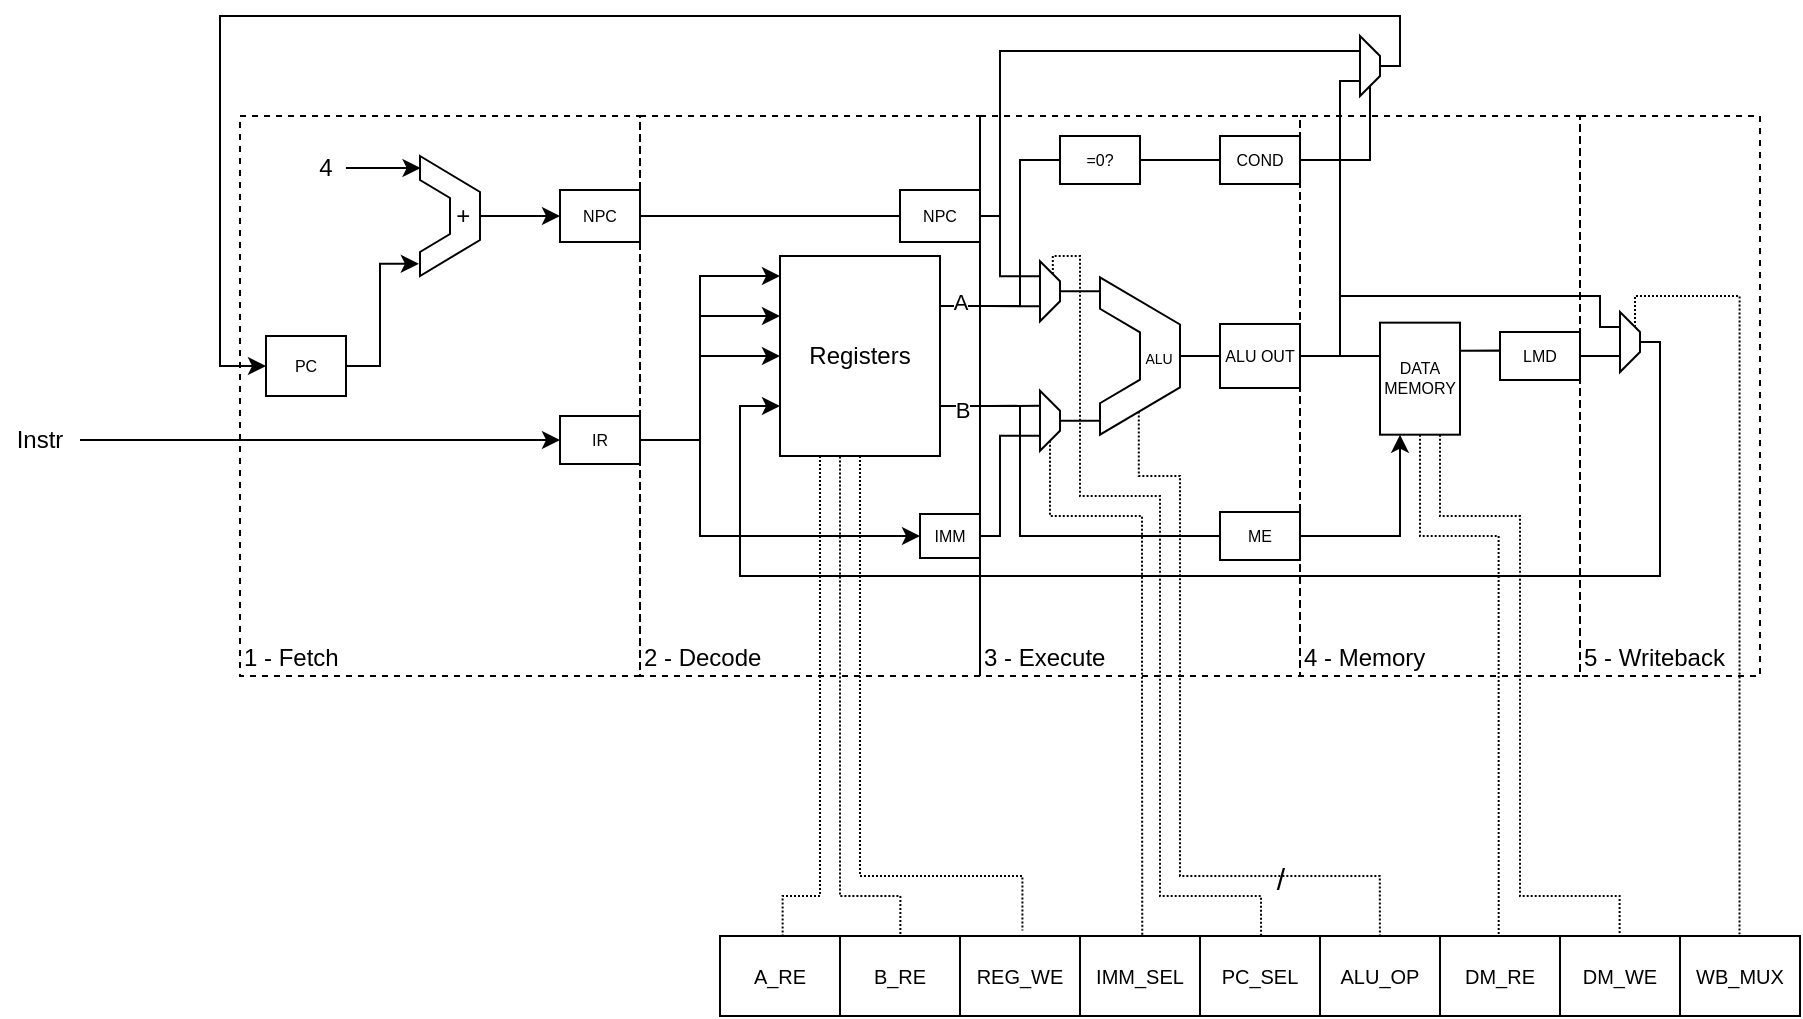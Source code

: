 <mxfile version="20.2.0" type="device"><diagram id="1nVtLDaKGcqMPuXJcWt8" name="Page-1"><mxGraphModel dx="1094" dy="596" grid="1" gridSize="10" guides="1" tooltips="1" connect="1" arrows="1" fold="1" page="1" pageScale="1" pageWidth="850" pageHeight="1100" math="0" shadow="0"><root><mxCell id="0"/><mxCell id="1" parent="0"/><mxCell id="x1ynW58VEcnk9TKtg5Ro-52" value="" style="endArrow=none;html=1;rounded=0;fontSize=7;exitX=1;exitY=0.25;exitDx=0;exitDy=0;entryX=0;entryY=0.5;entryDx=0;entryDy=0;" edge="1" parent="1" source="x1ynW58VEcnk9TKtg5Ro-15" target="x1ynW58VEcnk9TKtg5Ro-50"><mxGeometry width="50" height="50" relative="1" as="geometry"><mxPoint x="480" y="510" as="sourcePoint"/><mxPoint x="530" y="440" as="targetPoint"/><Array as="points"><mxPoint x="520" y="505"/><mxPoint x="520" y="432"/></Array></mxGeometry></mxCell><mxCell id="x1ynW58VEcnk9TKtg5Ro-49" value="" style="endArrow=none;html=1;rounded=0;fontSize=7;entryX=0;entryY=0.5;entryDx=0;entryDy=0;exitX=1;exitY=0.75;exitDx=0;exitDy=0;endFill=0;" edge="1" parent="1" source="x1ynW58VEcnk9TKtg5Ro-15" target="x1ynW58VEcnk9TKtg5Ro-48"><mxGeometry width="50" height="50" relative="1" as="geometry"><mxPoint x="660" y="650" as="sourcePoint"/><mxPoint x="710" y="600" as="targetPoint"/><Array as="points"><mxPoint x="520" y="555"/><mxPoint x="520" y="620"/></Array></mxGeometry></mxCell><mxCell id="x1ynW58VEcnk9TKtg5Ro-11" value="Instr" style="text;html=1;strokeColor=none;fillColor=none;align=center;verticalAlign=middle;whiteSpace=wrap;rounded=0;" vertex="1" parent="1"><mxGeometry x="10" y="562" width="40" height="20" as="geometry"/></mxCell><mxCell id="x1ynW58VEcnk9TKtg5Ro-27" style="edgeStyle=orthogonalEdgeStyle;rounded=0;orthogonalLoop=1;jettySize=auto;html=1;exitX=1;exitY=0.25;exitDx=0;exitDy=0;entryX=0.75;entryY=1;entryDx=0;entryDy=0;endArrow=none;endFill=0;align=center;" edge="1" parent="1" source="x1ynW58VEcnk9TKtg5Ro-15" target="x1ynW58VEcnk9TKtg5Ro-34"><mxGeometry relative="1" as="geometry"><mxPoint x="520" y="495" as="targetPoint"/></mxGeometry></mxCell><mxCell id="x1ynW58VEcnk9TKtg5Ro-29" value="A" style="edgeLabel;html=1;align=center;verticalAlign=middle;resizable=0;points=[];" vertex="1" connectable="0" parent="x1ynW58VEcnk9TKtg5Ro-27"><mxGeometry x="0.311" y="1" relative="1" as="geometry"><mxPoint x="-23" y="-1" as="offset"/></mxGeometry></mxCell><mxCell id="x1ynW58VEcnk9TKtg5Ro-28" style="edgeStyle=orthogonalEdgeStyle;rounded=0;orthogonalLoop=1;jettySize=auto;html=1;exitX=1;exitY=0.75;exitDx=0;exitDy=0;entryX=0.25;entryY=1;entryDx=0;entryDy=0;endArrow=none;endFill=0;" edge="1" parent="1" source="x1ynW58VEcnk9TKtg5Ro-15" target="x1ynW58VEcnk9TKtg5Ro-35"><mxGeometry relative="1" as="geometry"><mxPoint x="520" y="545" as="targetPoint"/></mxGeometry></mxCell><mxCell id="x1ynW58VEcnk9TKtg5Ro-30" value="B" style="edgeLabel;html=1;align=center;verticalAlign=middle;resizable=0;points=[];" vertex="1" connectable="0" parent="x1ynW58VEcnk9TKtg5Ro-28"><mxGeometry x="0.212" y="-1" relative="1" as="geometry"><mxPoint x="-20" y="1" as="offset"/></mxGeometry></mxCell><mxCell id="x1ynW58VEcnk9TKtg5Ro-90" style="edgeStyle=orthogonalEdgeStyle;rounded=0;orthogonalLoop=1;jettySize=auto;html=1;fontSize=8;endArrow=none;endFill=0;entryX=0.5;entryY=0;entryDx=0;entryDy=0;startArrow=classic;startFill=1;exitX=0;exitY=0.75;exitDx=0;exitDy=0;" edge="1" parent="1" source="x1ynW58VEcnk9TKtg5Ro-15" target="x1ynW58VEcnk9TKtg5Ro-100"><mxGeometry relative="1" as="geometry"><mxPoint x="730" y="670" as="targetPoint"/><mxPoint x="380" y="550" as="sourcePoint"/><Array as="points"><mxPoint x="380" y="555"/><mxPoint x="380" y="640"/><mxPoint x="840" y="640"/><mxPoint x="840" y="523"/></Array></mxGeometry></mxCell><mxCell id="x1ynW58VEcnk9TKtg5Ro-116" style="edgeStyle=orthogonalEdgeStyle;rounded=0;orthogonalLoop=1;jettySize=auto;html=1;exitX=0.5;exitY=1;exitDx=0;exitDy=0;dashed=1;dashPattern=1 1;fontSize=10;startArrow=none;startFill=0;endArrow=none;endFill=0;entryX=0.28;entryY=-0.07;entryDx=0;entryDy=0;entryPerimeter=0;" edge="1" parent="1" source="x1ynW58VEcnk9TKtg5Ro-15" target="x1ynW58VEcnk9TKtg5Ro-79"><mxGeometry relative="1" as="geometry"><mxPoint x="480" y="750" as="targetPoint"/><Array as="points"><mxPoint x="440" y="790"/><mxPoint x="521" y="790"/></Array></mxGeometry></mxCell><mxCell id="x1ynW58VEcnk9TKtg5Ro-15" value="Registers" style="rounded=0;whiteSpace=wrap;html=1;" vertex="1" parent="1"><mxGeometry x="400" y="480" width="80" height="100" as="geometry"/></mxCell><mxCell id="x1ynW58VEcnk9TKtg5Ro-19" value="" style="endArrow=classic;html=1;rounded=0;entryX=0;entryY=0.1;entryDx=0;entryDy=0;exitX=1;exitY=0.5;exitDx=0;exitDy=0;entryPerimeter=0;" edge="1" parent="1" source="x1ynW58VEcnk9TKtg5Ro-10" target="x1ynW58VEcnk9TKtg5Ro-15"><mxGeometry width="50" height="50" relative="1" as="geometry"><mxPoint x="360" y="520" as="sourcePoint"/><mxPoint x="590" y="525" as="targetPoint"/><Array as="points"><mxPoint x="360" y="572"/><mxPoint x="360" y="490"/></Array></mxGeometry></mxCell><mxCell id="x1ynW58VEcnk9TKtg5Ro-21" value="1 - Fetch" style="group;dashed=1;strokeWidth=1;strokeColor=default;align=left;verticalAlign=bottom;rounded=0;container=0;" vertex="1" connectable="0" parent="1"><mxGeometry x="130" y="410" width="200" height="280" as="geometry"/></mxCell><mxCell id="x1ynW58VEcnk9TKtg5Ro-42" style="edgeStyle=orthogonalEdgeStyle;rounded=0;orthogonalLoop=1;jettySize=auto;html=1;exitX=1;exitY=0.5;exitDx=0;exitDy=0;entryX=0;entryY=0.5;entryDx=0;entryDy=0;fontSize=7;endArrow=none;endFill=0;" edge="1" parent="1" source="x1ynW58VEcnk9TKtg5Ro-26" target="x1ynW58VEcnk9TKtg5Ro-41"><mxGeometry relative="1" as="geometry"/></mxCell><mxCell id="x1ynW58VEcnk9TKtg5Ro-120" style="edgeStyle=orthogonalEdgeStyle;rounded=0;orthogonalLoop=1;jettySize=auto;html=1;exitX=0.485;exitY=0.853;exitDx=0;exitDy=0;entryX=0.611;entryY=0;entryDx=0;entryDy=0;entryPerimeter=0;dashed=1;dashPattern=1 1;fontSize=10;startArrow=none;startFill=0;endArrow=none;endFill=0;exitPerimeter=0;" edge="1" parent="1" source="x1ynW58VEcnk9TKtg5Ro-26" target="x1ynW58VEcnk9TKtg5Ro-79"><mxGeometry relative="1" as="geometry"><Array as="points"><mxPoint x="579" y="590"/><mxPoint x="600" y="590"/><mxPoint x="600" y="790"/><mxPoint x="700" y="790"/></Array></mxGeometry></mxCell><mxCell id="x1ynW58VEcnk9TKtg5Ro-121" value="/" style="edgeLabel;html=1;align=center;verticalAlign=middle;resizable=0;points=[];fontSize=15;labelBackgroundColor=none;" vertex="1" connectable="0" parent="x1ynW58VEcnk9TKtg5Ro-120"><mxGeometry x="0.734" y="-1" relative="1" as="geometry"><mxPoint x="-29" as="offset"/></mxGeometry></mxCell><mxCell id="x1ynW58VEcnk9TKtg5Ro-26" value="&lt;font style=&quot;font-size: 7px;&quot;&gt;&amp;nbsp;&amp;nbsp; &amp;nbsp; &amp;nbsp; &amp;nbsp;&amp;nbsp; ALU&lt;/font&gt;" style="shape=stencil(tZXRjoIwEEW/pq+bQsPq6wb1PyqOS2NtSdvV3b93oGCs0I0IJISkc7mHIb1DCcttySsgKS0J25A0TSjFO66vT2tuKyicL164EXwvwSvWGX2Cqzi4liFUCUa4WmVbQr/wmfpieaGVQojQygbKg44wLhR66a+Hta//C1YV8s/gwLRNNtXd68yPbAFqskSnIbPre95OZ6KGvSaL7NQ81ORNJsuxEgsxy/e8OH0b/aMOfVdUO2oDA8JdFlL6AYt9YMXruesJnXzWF/h/moawnVsK9eC+/wxaP5sKWI0FPGWMTvOvx9qz0P+ZTfOzsf7Q/sL+FVLbaHKwHgkPHguDmWs8vcQ2VX+ONIUb);whiteSpace=wrap;html=1;rounded=0;strokeColor=default;strokeWidth=1;fillColor=none;" vertex="1" parent="1"><mxGeometry x="560" y="490.65" width="40" height="78.69" as="geometry"/></mxCell><mxCell id="x1ynW58VEcnk9TKtg5Ro-38" style="edgeStyle=orthogonalEdgeStyle;rounded=0;orthogonalLoop=1;jettySize=auto;html=1;exitX=0.5;exitY=0;exitDx=0;exitDy=0;entryX=0;entryY=0.087;entryDx=0;entryDy=0;entryPerimeter=0;fontSize=7;endArrow=none;endFill=0;" edge="1" parent="1" source="x1ynW58VEcnk9TKtg5Ro-34" target="x1ynW58VEcnk9TKtg5Ro-26"><mxGeometry relative="1" as="geometry"/></mxCell><mxCell id="x1ynW58VEcnk9TKtg5Ro-114" style="edgeStyle=orthogonalEdgeStyle;rounded=0;orthogonalLoop=1;jettySize=auto;html=1;exitX=0.25;exitY=1;exitDx=0;exitDy=0;entryX=0.058;entryY=0.003;entryDx=0;entryDy=0;entryPerimeter=0;fontSize=10;startArrow=none;startFill=0;endArrow=none;endFill=0;dashed=1;dashPattern=1 1;" edge="1" parent="1" source="x1ynW58VEcnk9TKtg5Ro-15" target="x1ynW58VEcnk9TKtg5Ro-79"><mxGeometry relative="1" as="geometry"><Array as="points"><mxPoint x="420" y="800"/><mxPoint x="401" y="800"/></Array></mxGeometry></mxCell><mxCell id="x1ynW58VEcnk9TKtg5Ro-119" style="edgeStyle=orthogonalEdgeStyle;rounded=0;orthogonalLoop=1;jettySize=auto;html=1;exitX=0;exitY=0.25;exitDx=0;exitDy=0;entryX=0.501;entryY=0.011;entryDx=0;entryDy=0;entryPerimeter=0;dashed=1;dashPattern=1 1;fontSize=10;startArrow=none;startFill=0;endArrow=none;endFill=0;" edge="1" parent="1" source="x1ynW58VEcnk9TKtg5Ro-34" target="x1ynW58VEcnk9TKtg5Ro-79"><mxGeometry relative="1" as="geometry"><Array as="points"><mxPoint x="536" y="480"/><mxPoint x="550" y="480"/><mxPoint x="550" y="600"/><mxPoint x="590" y="600"/><mxPoint x="590" y="800"/><mxPoint x="640" y="800"/></Array></mxGeometry></mxCell><mxCell id="x1ynW58VEcnk9TKtg5Ro-34" value="" style="shape=trapezoid;perimeter=trapezoidPerimeter;whiteSpace=wrap;html=1;fixedSize=1;rounded=0;strokeColor=default;strokeWidth=1;fillColor=none;rotation=90;size=10;" vertex="1" parent="1"><mxGeometry x="520" y="492.63" width="30" height="10" as="geometry"/></mxCell><mxCell id="x1ynW58VEcnk9TKtg5Ro-39" style="edgeStyle=orthogonalEdgeStyle;rounded=0;orthogonalLoop=1;jettySize=auto;html=1;exitX=0.5;exitY=0;exitDx=0;exitDy=0;entryX=0;entryY=0.913;entryDx=0;entryDy=0;entryPerimeter=0;fontSize=7;endArrow=none;endFill=0;" edge="1" parent="1" source="x1ynW58VEcnk9TKtg5Ro-35" target="x1ynW58VEcnk9TKtg5Ro-26"><mxGeometry relative="1" as="geometry"/></mxCell><mxCell id="x1ynW58VEcnk9TKtg5Ro-115" style="edgeStyle=orthogonalEdgeStyle;rounded=0;orthogonalLoop=1;jettySize=auto;html=1;exitX=0.375;exitY=1.002;exitDx=0;exitDy=0;entryX=0.167;entryY=-0.023;entryDx=0;entryDy=0;entryPerimeter=0;dashed=1;dashPattern=1 1;fontSize=10;startArrow=none;startFill=0;endArrow=none;endFill=0;exitPerimeter=0;" edge="1" parent="1" source="x1ynW58VEcnk9TKtg5Ro-15" target="x1ynW58VEcnk9TKtg5Ro-79"><mxGeometry relative="1" as="geometry"><Array as="points"><mxPoint x="430" y="800"/><mxPoint x="460" y="800"/></Array></mxGeometry></mxCell><mxCell id="x1ynW58VEcnk9TKtg5Ro-118" style="edgeStyle=orthogonalEdgeStyle;rounded=0;orthogonalLoop=1;jettySize=auto;html=1;exitX=1;exitY=0.5;exitDx=0;exitDy=0;entryX=0.391;entryY=0.011;entryDx=0;entryDy=0;entryPerimeter=0;dashed=1;dashPattern=1 1;fontSize=10;startArrow=none;startFill=0;endArrow=none;endFill=0;" edge="1" parent="1" source="x1ynW58VEcnk9TKtg5Ro-35" target="x1ynW58VEcnk9TKtg5Ro-79"><mxGeometry relative="1" as="geometry"><Array as="points"><mxPoint x="535" y="610"/><mxPoint x="581" y="610"/><mxPoint x="581" y="699"/></Array></mxGeometry></mxCell><mxCell id="x1ynW58VEcnk9TKtg5Ro-35" value="" style="shape=trapezoid;perimeter=trapezoidPerimeter;whiteSpace=wrap;html=1;fixedSize=1;rounded=0;strokeColor=default;strokeWidth=1;fillColor=none;rotation=90;size=10;" vertex="1" parent="1"><mxGeometry x="520" y="557.38" width="30" height="10" as="geometry"/></mxCell><mxCell id="x1ynW58VEcnk9TKtg5Ro-58" style="edgeStyle=orthogonalEdgeStyle;rounded=0;orthogonalLoop=1;jettySize=auto;html=1;exitX=1;exitY=0.5;exitDx=0;exitDy=0;entryX=0.75;entryY=1;entryDx=0;entryDy=0;fontSize=7;endArrow=none;endFill=0;" edge="1" parent="1" source="x1ynW58VEcnk9TKtg5Ro-41" target="x1ynW58VEcnk9TKtg5Ro-56"><mxGeometry relative="1" as="geometry"><Array as="points"><mxPoint x="680" y="530"/><mxPoint x="680" y="393"/></Array></mxGeometry></mxCell><mxCell id="x1ynW58VEcnk9TKtg5Ro-96" style="edgeStyle=orthogonalEdgeStyle;rounded=0;orthogonalLoop=1;jettySize=auto;html=1;exitX=1;exitY=0.5;exitDx=0;exitDy=0;entryX=0;entryY=0.25;entryDx=0;entryDy=0;fontSize=8;endArrow=none;endFill=0;" edge="1" parent="1" source="x1ynW58VEcnk9TKtg5Ro-41" target="x1ynW58VEcnk9TKtg5Ro-94"><mxGeometry relative="1" as="geometry"><Array as="points"><mxPoint x="700" y="530"/></Array></mxGeometry></mxCell><mxCell id="x1ynW58VEcnk9TKtg5Ro-104" style="edgeStyle=orthogonalEdgeStyle;rounded=0;orthogonalLoop=1;jettySize=auto;html=1;exitX=1;exitY=0.5;exitDx=0;exitDy=0;entryX=0.25;entryY=1;entryDx=0;entryDy=0;fontSize=8;endArrow=none;endFill=0;" edge="1" parent="1" source="x1ynW58VEcnk9TKtg5Ro-41" target="x1ynW58VEcnk9TKtg5Ro-100"><mxGeometry relative="1" as="geometry"><Array as="points"><mxPoint x="680" y="530"/><mxPoint x="680" y="500"/><mxPoint x="810" y="500"/><mxPoint x="810" y="515"/></Array></mxGeometry></mxCell><mxCell id="x1ynW58VEcnk9TKtg5Ro-41" value="ALU OUT" style="rounded=0;whiteSpace=wrap;html=1;fontSize=8;" vertex="1" parent="1"><mxGeometry x="620" y="513.99" width="40" height="32.01" as="geometry"/></mxCell><mxCell id="x1ynW58VEcnk9TKtg5Ro-47" style="edgeStyle=orthogonalEdgeStyle;rounded=0;orthogonalLoop=1;jettySize=auto;html=1;exitX=1;exitY=0.5;exitDx=0;exitDy=0;entryX=0.75;entryY=1;entryDx=0;entryDy=0;fontSize=7;endArrow=none;endFill=0;" edge="1" parent="1" source="x1ynW58VEcnk9TKtg5Ro-45" target="x1ynW58VEcnk9TKtg5Ro-35"><mxGeometry relative="1" as="geometry"><Array as="points"><mxPoint x="510" y="620"/><mxPoint x="510" y="570"/></Array></mxGeometry></mxCell><mxCell id="x1ynW58VEcnk9TKtg5Ro-45" value="IMM" style="rounded=0;whiteSpace=wrap;html=1;fontSize=8;" vertex="1" parent="1"><mxGeometry x="470" y="609" width="30" height="22" as="geometry"/></mxCell><mxCell id="x1ynW58VEcnk9TKtg5Ro-108" style="edgeStyle=orthogonalEdgeStyle;rounded=0;orthogonalLoop=1;jettySize=auto;html=1;exitX=1;exitY=0.5;exitDx=0;exitDy=0;entryX=0.25;entryY=1;entryDx=0;entryDy=0;fontSize=8;startArrow=none;startFill=0;endArrow=classic;endFill=1;" edge="1" parent="1" source="x1ynW58VEcnk9TKtg5Ro-48" target="x1ynW58VEcnk9TKtg5Ro-94"><mxGeometry relative="1" as="geometry"/></mxCell><mxCell id="x1ynW58VEcnk9TKtg5Ro-48" value="ME" style="rounded=0;whiteSpace=wrap;html=1;fontSize=8;" vertex="1" parent="1"><mxGeometry x="620" y="608" width="40" height="24" as="geometry"/></mxCell><mxCell id="x1ynW58VEcnk9TKtg5Ro-55" style="edgeStyle=orthogonalEdgeStyle;rounded=0;orthogonalLoop=1;jettySize=auto;html=1;exitX=1;exitY=0.5;exitDx=0;exitDy=0;entryX=0;entryY=0.5;entryDx=0;entryDy=0;fontSize=7;endArrow=none;endFill=0;" edge="1" parent="1" source="x1ynW58VEcnk9TKtg5Ro-50" target="x1ynW58VEcnk9TKtg5Ro-54"><mxGeometry relative="1" as="geometry"/></mxCell><mxCell id="x1ynW58VEcnk9TKtg5Ro-50" value="=0?" style="rounded=0;whiteSpace=wrap;html=1;fontSize=8;" vertex="1" parent="1"><mxGeometry x="540" y="420" width="40" height="24" as="geometry"/></mxCell><mxCell id="x1ynW58VEcnk9TKtg5Ro-51" style="edgeStyle=orthogonalEdgeStyle;rounded=0;orthogonalLoop=1;jettySize=auto;html=1;exitX=1;exitY=0.5;exitDx=0;exitDy=0;entryX=0;entryY=0.5;entryDx=0;entryDy=0;fontSize=7;endArrow=none;endFill=0;" edge="1" parent="1" source="x1ynW58VEcnk9TKtg5Ro-7" target="x1ynW58VEcnk9TKtg5Ro-59"><mxGeometry relative="1" as="geometry"><Array as="points"><mxPoint x="400" y="460"/><mxPoint x="400" y="460"/></Array></mxGeometry></mxCell><mxCell id="x1ynW58VEcnk9TKtg5Ro-57" style="edgeStyle=orthogonalEdgeStyle;rounded=0;orthogonalLoop=1;jettySize=auto;html=1;exitX=1;exitY=0.5;exitDx=0;exitDy=0;entryX=1;entryY=0.5;entryDx=0;entryDy=0;fontSize=7;endArrow=none;endFill=0;" edge="1" parent="1" source="x1ynW58VEcnk9TKtg5Ro-54" target="x1ynW58VEcnk9TKtg5Ro-56"><mxGeometry relative="1" as="geometry"/></mxCell><mxCell id="x1ynW58VEcnk9TKtg5Ro-54" value="COND" style="rounded=0;whiteSpace=wrap;html=1;fontSize=8;" vertex="1" parent="1"><mxGeometry x="620" y="420" width="40" height="24" as="geometry"/></mxCell><mxCell id="x1ynW58VEcnk9TKtg5Ro-106" style="edgeStyle=orthogonalEdgeStyle;rounded=0;orthogonalLoop=1;jettySize=auto;html=1;exitX=0.5;exitY=0;exitDx=0;exitDy=0;fontSize=8;startArrow=none;startFill=0;endArrow=classic;endFill=1;entryX=0;entryY=0.5;entryDx=0;entryDy=0;" edge="1" parent="1" source="x1ynW58VEcnk9TKtg5Ro-56" target="x1ynW58VEcnk9TKtg5Ro-2"><mxGeometry relative="1" as="geometry"><mxPoint x="340.0" y="330" as="targetPoint"/><Array as="points"><mxPoint x="710" y="385"/><mxPoint x="710" y="360"/><mxPoint x="120" y="360"/><mxPoint x="120" y="535"/></Array></mxGeometry></mxCell><mxCell id="x1ynW58VEcnk9TKtg5Ro-56" value="" style="shape=trapezoid;perimeter=trapezoidPerimeter;whiteSpace=wrap;html=1;fixedSize=1;rounded=0;strokeColor=default;strokeWidth=1;fillColor=none;rotation=90;size=10;" vertex="1" parent="1"><mxGeometry x="680" y="380" width="30" height="10" as="geometry"/></mxCell><mxCell id="x1ynW58VEcnk9TKtg5Ro-63" style="edgeStyle=orthogonalEdgeStyle;rounded=0;orthogonalLoop=1;jettySize=auto;html=1;exitX=1;exitY=0.5;exitDx=0;exitDy=0;entryX=0.25;entryY=1;entryDx=0;entryDy=0;fontSize=7;endArrow=none;endFill=0;" edge="1" parent="1" source="x1ynW58VEcnk9TKtg5Ro-59" target="x1ynW58VEcnk9TKtg5Ro-34"><mxGeometry relative="1" as="geometry"><Array as="points"><mxPoint x="510" y="460"/><mxPoint x="510" y="490"/></Array></mxGeometry></mxCell><mxCell id="x1ynW58VEcnk9TKtg5Ro-64" style="edgeStyle=orthogonalEdgeStyle;rounded=0;orthogonalLoop=1;jettySize=auto;html=1;exitX=1;exitY=0.5;exitDx=0;exitDy=0;entryX=0.25;entryY=1;entryDx=0;entryDy=0;fontSize=7;endArrow=none;endFill=0;" edge="1" parent="1" source="x1ynW58VEcnk9TKtg5Ro-59" target="x1ynW58VEcnk9TKtg5Ro-56"><mxGeometry relative="1" as="geometry"><Array as="points"><mxPoint x="510" y="460"/><mxPoint x="510" y="378"/></Array></mxGeometry></mxCell><mxCell id="x1ynW58VEcnk9TKtg5Ro-59" value="NPC" style="rounded=0;whiteSpace=wrap;html=1;fontSize=8;" vertex="1" parent="1"><mxGeometry x="460" y="447" width="40" height="26" as="geometry"/></mxCell><mxCell id="x1ynW58VEcnk9TKtg5Ro-60" value="" style="endArrow=classic;html=1;rounded=0;fontSize=7;exitX=1;exitY=0.5;exitDx=0;exitDy=0;entryX=0;entryY=0.3;entryDx=0;entryDy=0;entryPerimeter=0;" edge="1" parent="1" source="x1ynW58VEcnk9TKtg5Ro-10" target="x1ynW58VEcnk9TKtg5Ro-15"><mxGeometry width="50" height="50" relative="1" as="geometry"><mxPoint x="520" y="540" as="sourcePoint"/><mxPoint x="570" y="490" as="targetPoint"/><Array as="points"><mxPoint x="360" y="572"/><mxPoint x="360" y="510"/></Array></mxGeometry></mxCell><mxCell id="x1ynW58VEcnk9TKtg5Ro-61" value="" style="endArrow=classic;html=1;rounded=0;fontSize=7;exitX=1;exitY=0.5;exitDx=0;exitDy=0;entryX=0;entryY=0.5;entryDx=0;entryDy=0;" edge="1" parent="1" source="x1ynW58VEcnk9TKtg5Ro-10" target="x1ynW58VEcnk9TKtg5Ro-15"><mxGeometry width="50" height="50" relative="1" as="geometry"><mxPoint x="330" y="571" as="sourcePoint"/><mxPoint x="400" y="529" as="targetPoint"/><Array as="points"><mxPoint x="360" y="572"/><mxPoint x="360" y="530"/></Array></mxGeometry></mxCell><mxCell id="x1ynW58VEcnk9TKtg5Ro-78" value="" style="shape=table;startSize=0;container=1;collapsible=0;childLayout=tableLayout;rounded=0;fontSize=12;strokeColor=default;strokeWidth=1;fillColor=none;" vertex="1" parent="1"><mxGeometry x="370" y="820" width="540" height="40" as="geometry"/></mxCell><mxCell id="x1ynW58VEcnk9TKtg5Ro-79" value="" style="shape=tableRow;horizontal=0;startSize=0;swimlaneHead=0;swimlaneBody=0;top=0;left=0;bottom=0;right=0;collapsible=0;dropTarget=0;fillColor=none;points=[[0,0.5],[1,0.5]];portConstraint=eastwest;rounded=0;fontSize=7;strokeColor=default;strokeWidth=1;" vertex="1" parent="x1ynW58VEcnk9TKtg5Ro-78"><mxGeometry width="540" height="40" as="geometry"/></mxCell><mxCell id="x1ynW58VEcnk9TKtg5Ro-80" value="&lt;font style=&quot;font-size: 10px;&quot;&gt;A_RE&lt;/font&gt;" style="shape=partialRectangle;html=1;whiteSpace=wrap;connectable=0;overflow=hidden;fillColor=none;top=0;left=0;bottom=0;right=0;pointerEvents=1;rounded=0;fontSize=10;strokeColor=default;strokeWidth=1;" vertex="1" parent="x1ynW58VEcnk9TKtg5Ro-79"><mxGeometry width="60" height="40" as="geometry"><mxRectangle width="60" height="40" as="alternateBounds"/></mxGeometry></mxCell><mxCell id="x1ynW58VEcnk9TKtg5Ro-81" value="&lt;div style=&quot;font-size: 10px;&quot;&gt;&lt;font style=&quot;font-size: 10px;&quot;&gt;B_RE&lt;/font&gt;&lt;/div&gt;" style="shape=partialRectangle;html=1;whiteSpace=wrap;connectable=0;overflow=hidden;fillColor=none;top=0;left=0;bottom=0;right=0;pointerEvents=1;rounded=0;fontSize=10;strokeColor=default;strokeWidth=1;" vertex="1" parent="x1ynW58VEcnk9TKtg5Ro-79"><mxGeometry x="60" width="60" height="40" as="geometry"><mxRectangle width="60" height="40" as="alternateBounds"/></mxGeometry></mxCell><mxCell id="x1ynW58VEcnk9TKtg5Ro-82" value="&lt;font style=&quot;font-size: 10px;&quot;&gt;REG_WE&lt;/font&gt;" style="shape=partialRectangle;html=1;whiteSpace=wrap;connectable=0;overflow=hidden;fillColor=none;top=0;left=0;bottom=0;right=0;pointerEvents=1;rounded=0;fontSize=10;strokeColor=default;strokeWidth=1;" vertex="1" parent="x1ynW58VEcnk9TKtg5Ro-79"><mxGeometry x="120" width="60" height="40" as="geometry"><mxRectangle width="60" height="40" as="alternateBounds"/></mxGeometry></mxCell><mxCell id="x1ynW58VEcnk9TKtg5Ro-83" value="&lt;font style=&quot;font-size: 10px;&quot;&gt;IMM_SEL&lt;/font&gt;" style="shape=partialRectangle;html=1;whiteSpace=wrap;connectable=0;overflow=hidden;fillColor=none;top=0;left=0;bottom=0;right=0;pointerEvents=1;rounded=0;fontSize=10;strokeColor=default;strokeWidth=1;" vertex="1" parent="x1ynW58VEcnk9TKtg5Ro-79"><mxGeometry x="180" width="60" height="40" as="geometry"><mxRectangle width="60" height="40" as="alternateBounds"/></mxGeometry></mxCell><mxCell id="x1ynW58VEcnk9TKtg5Ro-84" value="PC_SEL" style="shape=partialRectangle;html=1;whiteSpace=wrap;connectable=0;overflow=hidden;fillColor=none;top=0;left=0;bottom=0;right=0;pointerEvents=1;rounded=0;fontSize=10;strokeColor=default;strokeWidth=1;" vertex="1" parent="x1ynW58VEcnk9TKtg5Ro-79"><mxGeometry x="240" width="60" height="40" as="geometry"><mxRectangle width="60" height="40" as="alternateBounds"/></mxGeometry></mxCell><mxCell id="x1ynW58VEcnk9TKtg5Ro-85" value="ALU_OP" style="shape=partialRectangle;html=1;whiteSpace=wrap;connectable=0;overflow=hidden;fillColor=none;top=0;left=0;bottom=0;right=0;pointerEvents=1;rounded=0;fontSize=10;strokeColor=default;strokeWidth=1;" vertex="1" parent="x1ynW58VEcnk9TKtg5Ro-79"><mxGeometry x="300" width="60" height="40" as="geometry"><mxRectangle width="60" height="40" as="alternateBounds"/></mxGeometry></mxCell><mxCell id="x1ynW58VEcnk9TKtg5Ro-86" value="DM_RE" style="shape=partialRectangle;html=1;whiteSpace=wrap;connectable=0;overflow=hidden;fillColor=none;top=0;left=0;bottom=0;right=0;pointerEvents=1;rounded=0;fontSize=10;strokeColor=default;strokeWidth=1;" vertex="1" parent="x1ynW58VEcnk9TKtg5Ro-79"><mxGeometry x="360" width="60" height="40" as="geometry"><mxRectangle width="60" height="40" as="alternateBounds"/></mxGeometry></mxCell><mxCell id="x1ynW58VEcnk9TKtg5Ro-87" value="DM_WE" style="shape=partialRectangle;html=1;whiteSpace=wrap;connectable=0;overflow=hidden;fillColor=none;top=0;left=0;bottom=0;right=0;pointerEvents=1;rounded=0;fontSize=10;strokeColor=default;strokeWidth=1;" vertex="1" parent="x1ynW58VEcnk9TKtg5Ro-79"><mxGeometry x="420" width="60" height="40" as="geometry"><mxRectangle width="60" height="40" as="alternateBounds"/></mxGeometry></mxCell><mxCell id="x1ynW58VEcnk9TKtg5Ro-88" value="&lt;font style=&quot;font-size: 10px;&quot;&gt;WB_MUX&lt;/font&gt;" style="shape=partialRectangle;html=1;whiteSpace=wrap;connectable=0;overflow=hidden;fillColor=none;top=0;left=0;bottom=0;right=0;pointerEvents=1;rounded=0;fontSize=10;strokeColor=default;strokeWidth=1;" vertex="1" parent="x1ynW58VEcnk9TKtg5Ro-79"><mxGeometry x="480" width="60" height="40" as="geometry"><mxRectangle width="60" height="40" as="alternateBounds"/></mxGeometry></mxCell><mxCell id="x1ynW58VEcnk9TKtg5Ro-99" style="edgeStyle=orthogonalEdgeStyle;rounded=0;orthogonalLoop=1;jettySize=auto;html=1;exitX=1;exitY=0.25;exitDx=0;exitDy=0;entryX=0;entryY=0.5;entryDx=0;entryDy=0;fontSize=8;endArrow=none;endFill=0;" edge="1" parent="1" source="x1ynW58VEcnk9TKtg5Ro-94" target="x1ynW58VEcnk9TKtg5Ro-98"><mxGeometry relative="1" as="geometry"/></mxCell><mxCell id="x1ynW58VEcnk9TKtg5Ro-122" style="edgeStyle=orthogonalEdgeStyle;rounded=0;orthogonalLoop=1;jettySize=auto;html=1;exitX=0.5;exitY=1;exitDx=0;exitDy=0;entryX=0.721;entryY=-0.012;entryDx=0;entryDy=0;entryPerimeter=0;dashed=1;dashPattern=1 1;fontSize=15;startArrow=none;startFill=0;endArrow=none;endFill=0;" edge="1" parent="1" source="x1ynW58VEcnk9TKtg5Ro-94" target="x1ynW58VEcnk9TKtg5Ro-79"><mxGeometry relative="1" as="geometry"><Array as="points"><mxPoint x="720" y="620"/><mxPoint x="759" y="620"/></Array></mxGeometry></mxCell><mxCell id="x1ynW58VEcnk9TKtg5Ro-124" style="edgeStyle=orthogonalEdgeStyle;rounded=0;orthogonalLoop=1;jettySize=auto;html=1;exitX=0.75;exitY=1;exitDx=0;exitDy=0;entryX=0.833;entryY=0.01;entryDx=0;entryDy=0;entryPerimeter=0;dashed=1;dashPattern=1 1;fontSize=15;startArrow=none;startFill=0;endArrow=none;endFill=0;" edge="1" parent="1" source="x1ynW58VEcnk9TKtg5Ro-94" target="x1ynW58VEcnk9TKtg5Ro-79"><mxGeometry relative="1" as="geometry"><Array as="points"><mxPoint x="730" y="610"/><mxPoint x="770" y="610"/><mxPoint x="770" y="800"/><mxPoint x="820" y="800"/></Array></mxGeometry></mxCell><mxCell id="x1ynW58VEcnk9TKtg5Ro-94" value="&lt;div&gt;DATA&lt;/div&gt;&lt;div&gt;MEMORY&lt;br&gt;&lt;/div&gt;" style="rounded=0;whiteSpace=wrap;html=1;fontSize=8;strokeColor=default;strokeWidth=1;fillColor=none;" vertex="1" parent="1"><mxGeometry x="700" y="513.33" width="40" height="56.01" as="geometry"/></mxCell><mxCell id="x1ynW58VEcnk9TKtg5Ro-101" style="edgeStyle=orthogonalEdgeStyle;rounded=0;orthogonalLoop=1;jettySize=auto;html=1;exitX=1;exitY=0.5;exitDx=0;exitDy=0;entryX=0.75;entryY=1;entryDx=0;entryDy=0;fontSize=8;endArrow=none;endFill=0;" edge="1" parent="1" source="x1ynW58VEcnk9TKtg5Ro-98" target="x1ynW58VEcnk9TKtg5Ro-100"><mxGeometry relative="1" as="geometry"/></mxCell><mxCell id="x1ynW58VEcnk9TKtg5Ro-98" value="LMD" style="rounded=0;whiteSpace=wrap;html=1;fontSize=8;" vertex="1" parent="1"><mxGeometry x="760" y="518" width="40" height="24" as="geometry"/></mxCell><mxCell id="x1ynW58VEcnk9TKtg5Ro-125" style="edgeStyle=orthogonalEdgeStyle;rounded=0;orthogonalLoop=1;jettySize=auto;html=1;exitX=0;exitY=0;exitDx=0;exitDy=0;entryX=0.944;entryY=-0.023;entryDx=0;entryDy=0;entryPerimeter=0;dashed=1;dashPattern=1 1;fontSize=15;startArrow=none;startFill=0;endArrow=none;endFill=0;" edge="1" parent="1" source="x1ynW58VEcnk9TKtg5Ro-100" target="x1ynW58VEcnk9TKtg5Ro-79"><mxGeometry relative="1" as="geometry"><Array as="points"><mxPoint x="828" y="500"/><mxPoint x="880" y="500"/></Array></mxGeometry></mxCell><mxCell id="x1ynW58VEcnk9TKtg5Ro-100" value="" style="shape=trapezoid;perimeter=trapezoidPerimeter;whiteSpace=wrap;html=1;fixedSize=1;rounded=0;strokeColor=default;strokeWidth=1;fillColor=none;rotation=90;size=10;" vertex="1" parent="1"><mxGeometry x="810" y="518" width="30" height="10" as="geometry"/></mxCell><mxCell id="x1ynW58VEcnk9TKtg5Ro-107" style="edgeStyle=orthogonalEdgeStyle;rounded=0;orthogonalLoop=1;jettySize=auto;html=1;exitX=1;exitY=0.5;exitDx=0;exitDy=0;entryX=0;entryY=0.5;entryDx=0;entryDy=0;fontSize=8;startArrow=none;startFill=0;endArrow=classic;endFill=1;" edge="1" parent="1" source="x1ynW58VEcnk9TKtg5Ro-10" target="x1ynW58VEcnk9TKtg5Ro-45"><mxGeometry relative="1" as="geometry"><Array as="points"><mxPoint x="360" y="572"/><mxPoint x="360" y="620"/></Array></mxGeometry></mxCell><mxCell id="x1ynW58VEcnk9TKtg5Ro-1" value="&amp;nbsp;&amp;nbsp;&amp;nbsp; +" style="shape=stencil(tZXRjoIwEEW/pq+bQsPq6wb1PyqOS2NtSdvV3b93oGCs0I0IJISkc7mHIb1DCcttySsgKS0J25A0TSjFO66vT2tuKyicL164EXwvwSvWGX2Cqzi4liFUCUa4WmVbQr/wmfpieaGVQojQygbKg44wLhR66a+Hta//C1YV8s/gwLRNNtXd68yPbAFqskSnIbPre95OZ6KGvSaL7NQ81ORNJsuxEgsxy/e8OH0b/aMOfVdUO2oDA8JdFlL6AYt9YMXruesJnXzWF/h/moawnVsK9eC+/wxaP5sKWI0FPGWMTvOvx9qz0P+ZTfOzsf7Q/sL+FVLbaHKwHgkPHguDmWs8vcQ2VX+ONIUb);whiteSpace=wrap;html=1;" vertex="1" parent="1"><mxGeometry x="220" y="430" width="30" height="60" as="geometry"/></mxCell><mxCell id="x1ynW58VEcnk9TKtg5Ro-3" style="edgeStyle=orthogonalEdgeStyle;rounded=0;orthogonalLoop=1;jettySize=auto;html=1;exitX=1;exitY=0.5;exitDx=0;exitDy=0;entryX=-0.019;entryY=0.898;entryDx=0;entryDy=0;entryPerimeter=0;" edge="1" parent="1" source="x1ynW58VEcnk9TKtg5Ro-2" target="x1ynW58VEcnk9TKtg5Ro-1"><mxGeometry relative="1" as="geometry"><Array as="points"><mxPoint x="200" y="535"/><mxPoint x="200" y="484"/></Array></mxGeometry></mxCell><mxCell id="x1ynW58VEcnk9TKtg5Ro-2" value="PC" style="rounded=0;whiteSpace=wrap;html=1;fontSize=8;" vertex="1" parent="1"><mxGeometry x="143" y="520" width="40" height="30" as="geometry"/></mxCell><mxCell id="x1ynW58VEcnk9TKtg5Ro-5" style="edgeStyle=orthogonalEdgeStyle;rounded=0;orthogonalLoop=1;jettySize=auto;html=1;exitX=1;exitY=0.5;exitDx=0;exitDy=0;entryX=0.011;entryY=0.102;entryDx=0;entryDy=0;entryPerimeter=0;" edge="1" parent="1" source="x1ynW58VEcnk9TKtg5Ro-4" target="x1ynW58VEcnk9TKtg5Ro-1"><mxGeometry relative="1" as="geometry"/></mxCell><mxCell id="x1ynW58VEcnk9TKtg5Ro-4" value="4" style="text;html=1;strokeColor=none;fillColor=none;align=center;verticalAlign=middle;whiteSpace=wrap;rounded=0;" vertex="1" parent="1"><mxGeometry x="163" y="426" width="20" height="20" as="geometry"/></mxCell><mxCell id="x1ynW58VEcnk9TKtg5Ro-7" value="NPC" style="rounded=0;whiteSpace=wrap;html=1;fontSize=8;" vertex="1" parent="1"><mxGeometry x="290" y="447" width="40" height="26" as="geometry"/></mxCell><mxCell id="x1ynW58VEcnk9TKtg5Ro-8" style="edgeStyle=orthogonalEdgeStyle;rounded=0;orthogonalLoop=1;jettySize=auto;html=1;exitX=1;exitY=0.5;exitDx=0;exitDy=0;entryX=0;entryY=0.5;entryDx=0;entryDy=0;" edge="1" parent="1" source="x1ynW58VEcnk9TKtg5Ro-1" target="x1ynW58VEcnk9TKtg5Ro-7"><mxGeometry relative="1" as="geometry"/></mxCell><mxCell id="x1ynW58VEcnk9TKtg5Ro-10" value="IR" style="rounded=0;whiteSpace=wrap;html=1;fontSize=8;" vertex="1" parent="1"><mxGeometry x="290" y="560" width="40" height="24" as="geometry"/></mxCell><mxCell id="x1ynW58VEcnk9TKtg5Ro-12" style="edgeStyle=orthogonalEdgeStyle;rounded=0;orthogonalLoop=1;jettySize=auto;html=1;exitX=1;exitY=0.5;exitDx=0;exitDy=0;entryX=0;entryY=0.5;entryDx=0;entryDy=0;" edge="1" parent="1" source="x1ynW58VEcnk9TKtg5Ro-11" target="x1ynW58VEcnk9TKtg5Ro-10"><mxGeometry relative="1" as="geometry"><Array as="points"><mxPoint x="50" y="572"/></Array></mxGeometry></mxCell><mxCell id="x1ynW58VEcnk9TKtg5Ro-109" value="2 - Decode" style="group;dashed=1;strokeWidth=1;strokeColor=default;align=left;verticalAlign=bottom;rounded=0;container=0;perimeterSpacing=0;shadow=0;glass=0;sketch=0;fillColor=none;" vertex="1" connectable="0" parent="1"><mxGeometry x="330" y="410" width="170" height="280" as="geometry"/></mxCell><mxCell id="x1ynW58VEcnk9TKtg5Ro-110" value="3 - Execute" style="group;dashed=1;strokeWidth=1;strokeColor=default;align=left;verticalAlign=bottom;rounded=0;container=0;" vertex="1" connectable="0" parent="1"><mxGeometry x="500" y="410" width="160" height="280" as="geometry"/></mxCell><mxCell id="x1ynW58VEcnk9TKtg5Ro-112" value="4 - Memory" style="group;dashed=1;strokeWidth=1;strokeColor=default;align=left;verticalAlign=bottom;rounded=0;container=0;" vertex="1" connectable="0" parent="1"><mxGeometry x="660" y="410" width="140" height="280" as="geometry"/></mxCell><mxCell id="x1ynW58VEcnk9TKtg5Ro-113" value="5 - Writeback" style="group;dashed=1;strokeWidth=1;strokeColor=default;align=left;verticalAlign=bottom;rounded=0;container=0;" vertex="1" connectable="0" parent="1"><mxGeometry x="800" y="410" width="90" height="280" as="geometry"/></mxCell></root></mxGraphModel></diagram></mxfile>